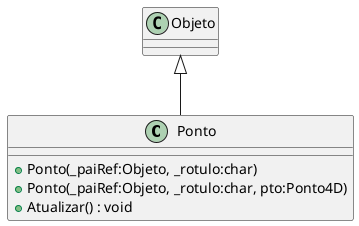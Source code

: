 @startuml
class Ponto {
    + Ponto(_paiRef:Objeto, _rotulo:char)
    + Ponto(_paiRef:Objeto, _rotulo:char, pto:Ponto4D)
    + Atualizar() : void
}
Objeto <|-- Ponto
@enduml
